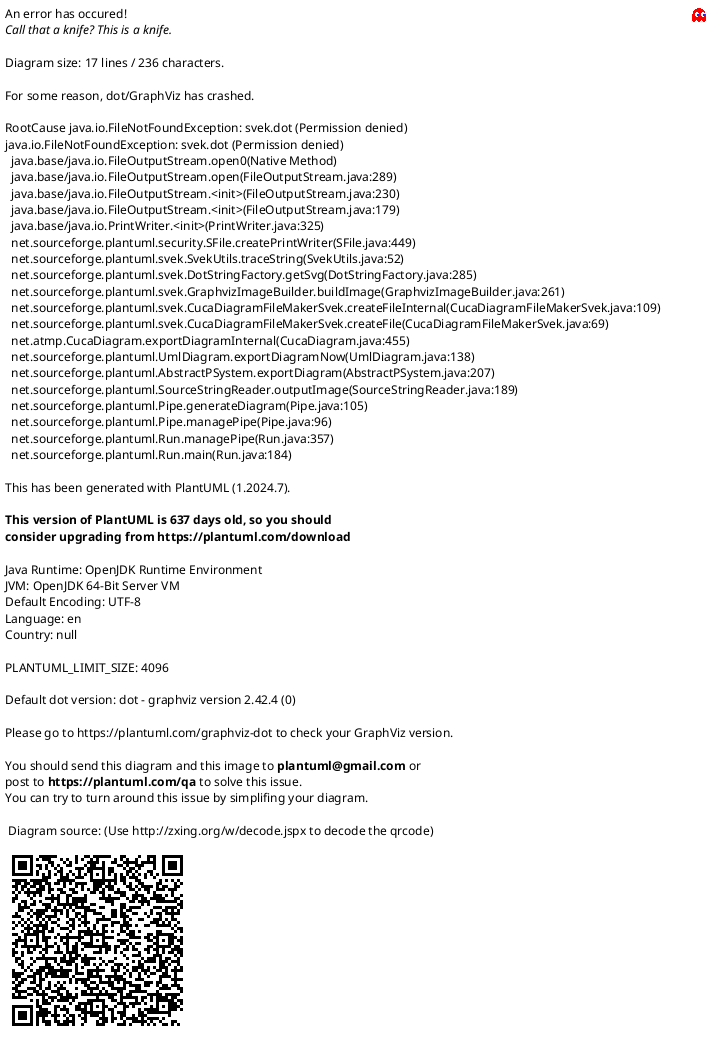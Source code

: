 {
  "sha1": "f7suco0dpou9qtis0gnlgp5kqzpehw",
  "insertion": {
    "when": "2024-06-01T09:03:05.678Z",
    "url": "https://forum.plantuml.net/16071/deployment-could-you-improve-port-management",
    "user": "plantuml@gmail.com"
  }
}
@startuml
!pragma svek_trace on
card c

node node {
  port p1longreallyreally
  port p2longreally
  port p3long
  file f1
}

c --> p1longreallyreally
c --> p2longreally
c --> p3long
p1longreallyreally --> f1
p2longreally --> f1
@enduml
